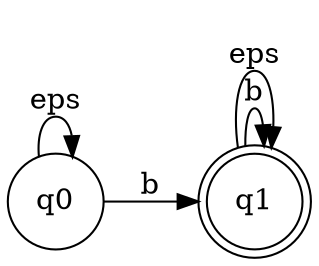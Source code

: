 digraph finite_state_machine {
	rankdir=LR;
	node [shape = doublecircle]; q1
	 node [shape = circle];
	q0 -> q0 [ label = "eps"];
	q0 -> q1 [ label = "b"];
	q1 -> q1 [ label = "b"];
	q1 -> q1 [ label = "eps"];
}